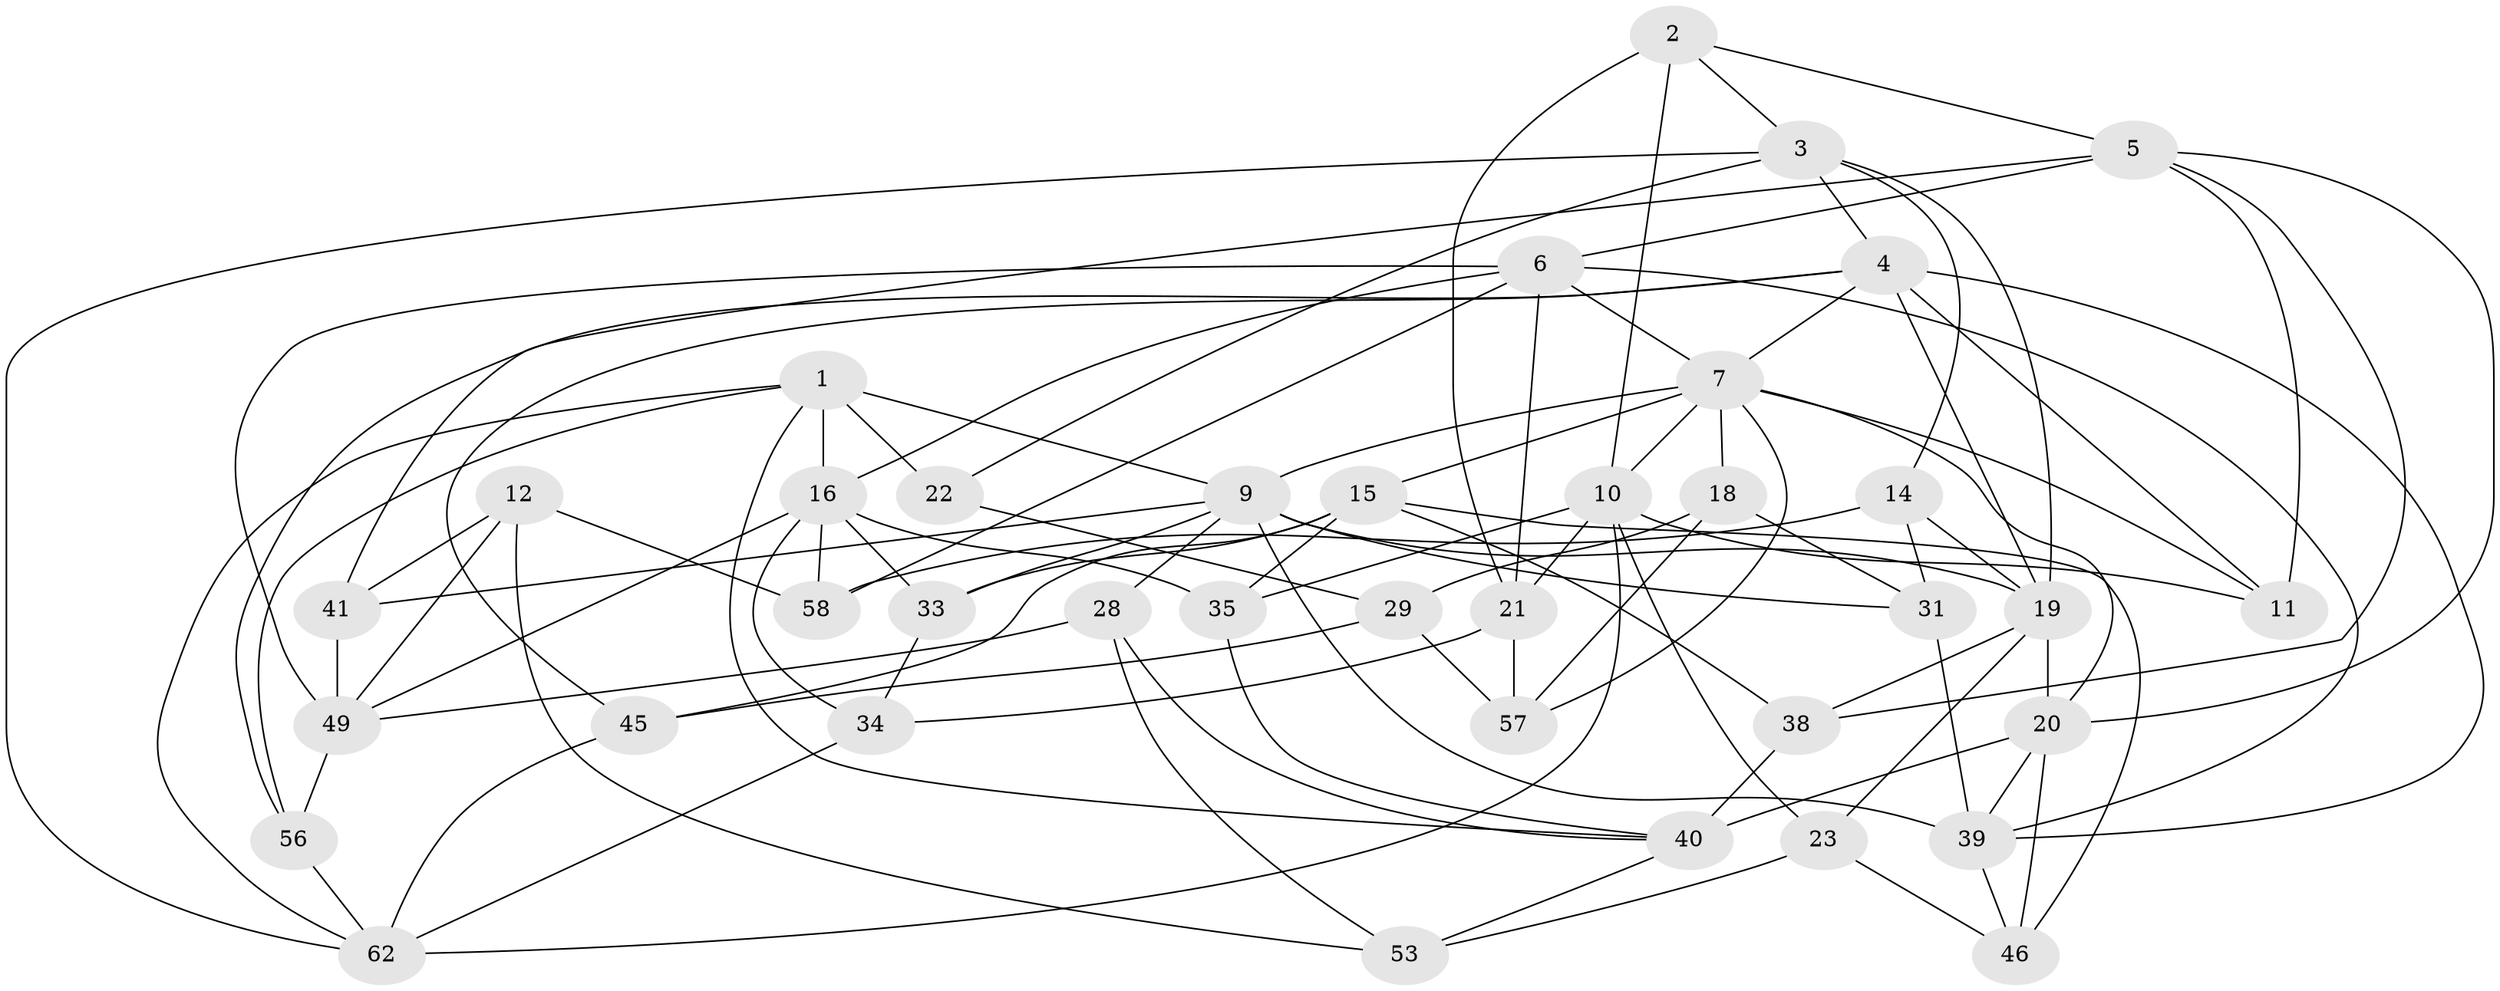 // original degree distribution, {4: 1.0}
// Generated by graph-tools (version 1.1) at 2025/20/03/04/25 18:20:53]
// undirected, 38 vertices, 97 edges
graph export_dot {
graph [start="1"]
  node [color=gray90,style=filled];
  1 [super="+25"];
  2;
  3 [super="+27"];
  4 [super="+8+47"];
  5 [super="+55"];
  6 [super="+24"];
  7 [super="+36+37"];
  9 [super="+13"];
  10 [super="+50"];
  11;
  12;
  14;
  15 [super="+48"];
  16 [super="+60+17"];
  18;
  19 [super="+54+32"];
  20 [super="+61"];
  21 [super="+42"];
  22;
  23;
  28;
  29;
  31;
  33;
  34;
  35;
  38;
  39 [super="+44"];
  40 [super="+59"];
  41;
  45;
  46;
  49 [super="+52"];
  53;
  56;
  57;
  58;
  62 [super="+63"];
  1 -- 40;
  1 -- 9;
  1 -- 22 [weight=2];
  1 -- 56;
  1 -- 62;
  1 -- 16 [weight=2];
  2 -- 5;
  2 -- 21;
  2 -- 3;
  2 -- 10;
  3 -- 22;
  3 -- 62;
  3 -- 19;
  3 -- 4;
  3 -- 14;
  4 -- 7;
  4 -- 11;
  4 -- 45;
  4 -- 39;
  4 -- 56;
  4 -- 19 [weight=2];
  5 -- 38;
  5 -- 20;
  5 -- 41;
  5 -- 11;
  5 -- 6;
  6 -- 21 [weight=2];
  6 -- 49;
  6 -- 16;
  6 -- 39;
  6 -- 58;
  6 -- 7;
  7 -- 11;
  7 -- 20;
  7 -- 9;
  7 -- 10 [weight=2];
  7 -- 57;
  7 -- 18;
  7 -- 15;
  9 -- 31;
  9 -- 33;
  9 -- 19;
  9 -- 28;
  9 -- 41;
  9 -- 39;
  10 -- 11;
  10 -- 35;
  10 -- 23;
  10 -- 62;
  10 -- 21;
  12 -- 41;
  12 -- 58;
  12 -- 49;
  12 -- 53;
  14 -- 58;
  14 -- 31;
  14 -- 19;
  15 -- 45;
  15 -- 38;
  15 -- 33;
  15 -- 35;
  15 -- 46;
  16 -- 34;
  16 -- 49;
  16 -- 33;
  16 -- 58;
  16 -- 35;
  18 -- 29;
  18 -- 57;
  18 -- 31;
  19 -- 38;
  19 -- 23;
  19 -- 20;
  20 -- 46;
  20 -- 40;
  20 -- 39;
  21 -- 57;
  21 -- 34;
  22 -- 29;
  23 -- 53;
  23 -- 46;
  28 -- 53;
  28 -- 49;
  28 -- 40;
  29 -- 45;
  29 -- 57;
  31 -- 39;
  33 -- 34;
  34 -- 62;
  35 -- 40;
  38 -- 40;
  39 -- 46;
  40 -- 53;
  41 -- 49;
  45 -- 62;
  49 -- 56;
  56 -- 62;
}
